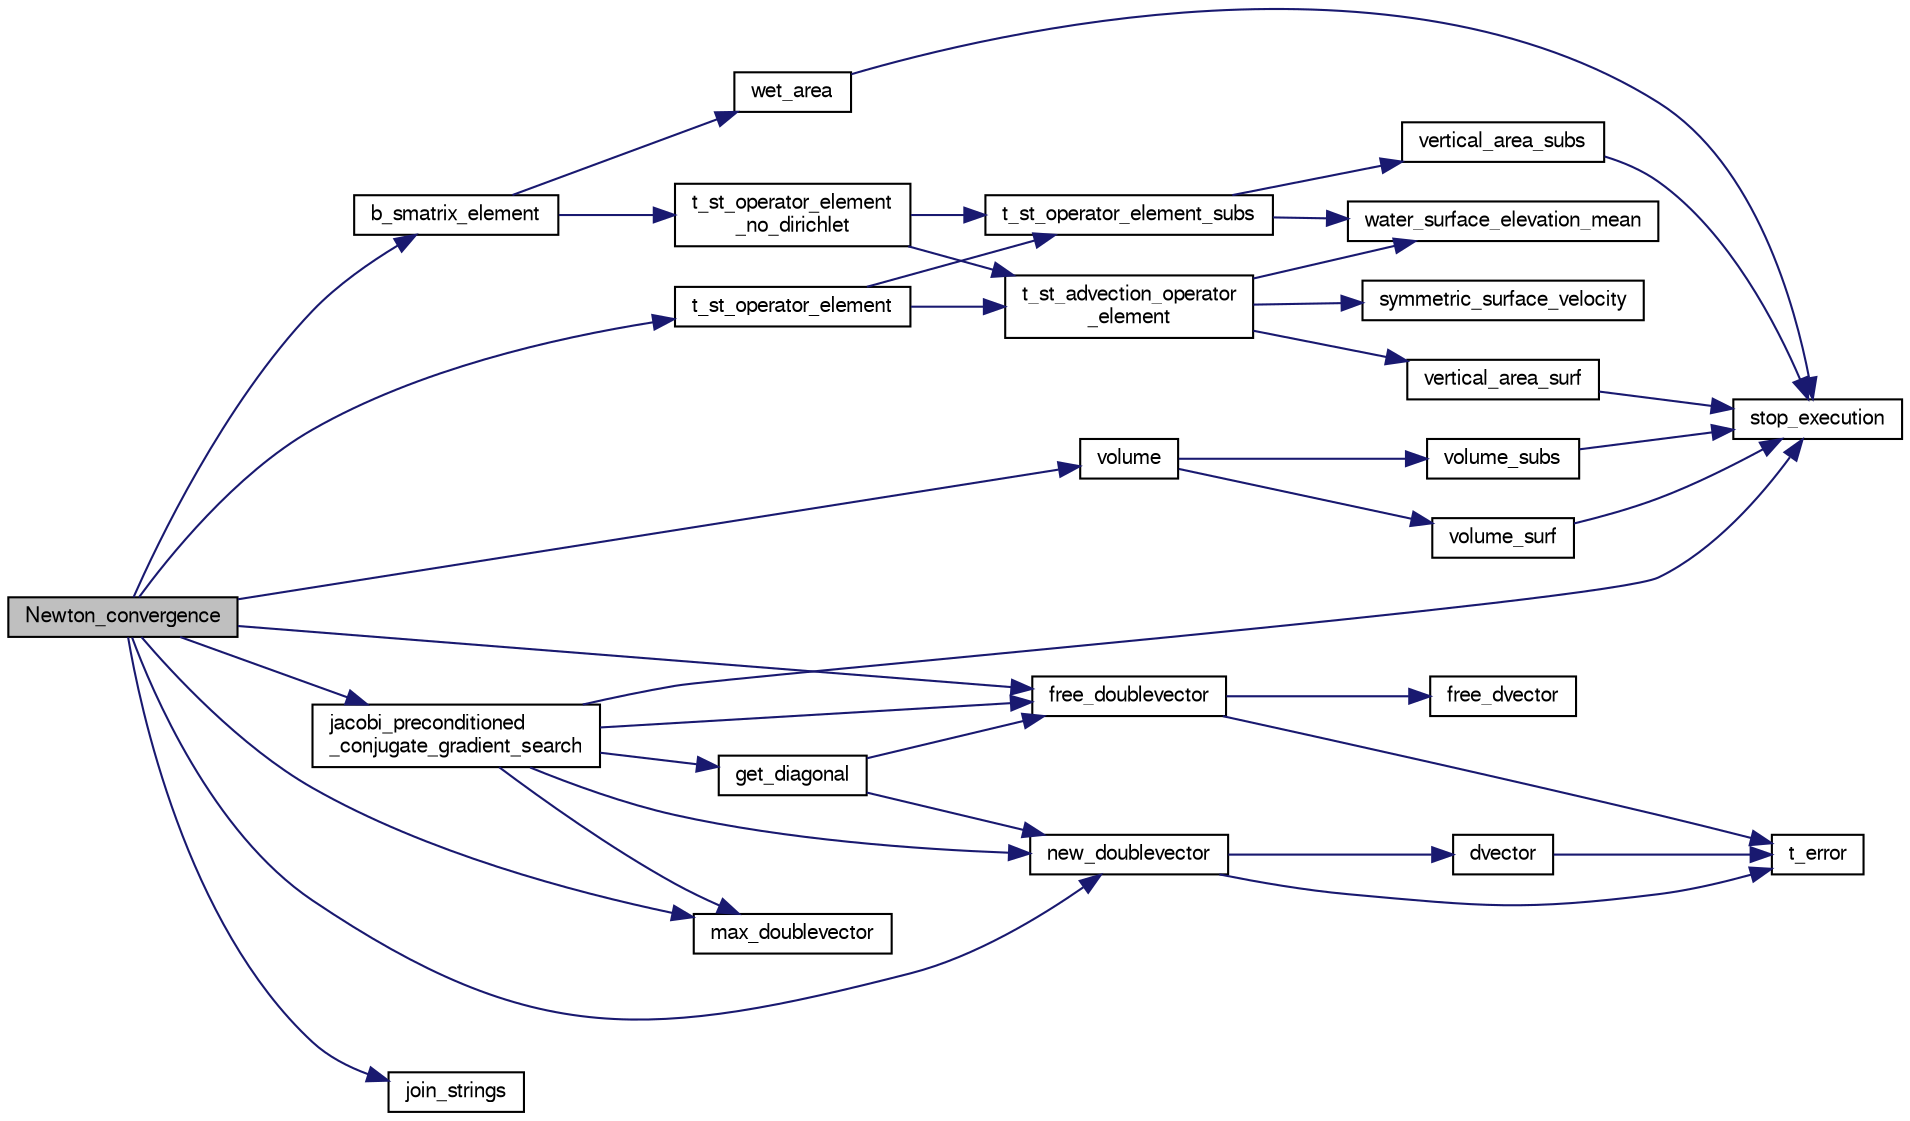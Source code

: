 digraph "Newton_convergence"
{
  bgcolor="transparent";
  edge [fontname="FreeSans",fontsize="10",labelfontname="FreeSans",labelfontsize="10"];
  node [fontname="FreeSans",fontsize="10",shape=record];
  rankdir="LR";
  Node1 [label="Newton_convergence",height=0.2,width=0.4,color="black", fillcolor="grey75", style="filled" fontcolor="black"];
  Node1 -> Node2 [color="midnightblue",fontsize="10",style="solid"];
  Node2 [label="b_smatrix_element",height=0.2,width=0.4,color="black",URL="$b__solver_8c.html#ad14097d21b985bb877fc58e0d63b6be4"];
  Node2 -> Node3 [color="midnightblue",fontsize="10",style="solid"];
  Node3 [label="t_st_operator_element\l_no_dirichlet",height=0.2,width=0.4,color="black",URL="$b__solver_8c.html#a5d82757e02d7bf9264f9138193e87832"];
  Node3 -> Node4 [color="midnightblue",fontsize="10",style="solid"];
  Node4 [label="t_st_operator_element_subs",height=0.2,width=0.4,color="black",URL="$b__solver_8c.html#aa28812ccdb9aa194c69d311db3b6648e"];
  Node4 -> Node5 [color="midnightblue",fontsize="10",style="solid"];
  Node5 [label="water_surface_elevation_mean",height=0.2,width=0.4,color="black",URL="$b__solver_8c.html#a91803fd42436b7e4151bbd2e57be7d41"];
  Node4 -> Node6 [color="midnightblue",fontsize="10",style="solid"];
  Node6 [label="vertical_area_subs",height=0.2,width=0.4,color="black",URL="$b__volumes_8c.html#aba354cc90060c9d911bd47a7c98170cf"];
  Node6 -> Node7 [color="midnightblue",fontsize="10",style="solid"];
  Node7 [label="stop_execution",height=0.2,width=0.4,color="black",URL="$t__utilities_8h.html#aad115bd95a94025215aa780dfcf894aa"];
  Node3 -> Node8 [color="midnightblue",fontsize="10",style="solid"];
  Node8 [label="t_st_advection_operator\l_element",height=0.2,width=0.4,color="black",URL="$b__v__advection_8c.html#a5aeb3dfcddcdffbfeccd32979db2cb49"];
  Node8 -> Node5 [color="midnightblue",fontsize="10",style="solid"];
  Node8 -> Node9 [color="midnightblue",fontsize="10",style="solid"];
  Node9 [label="vertical_area_surf",height=0.2,width=0.4,color="black",URL="$b__volumes_8c.html#a03db2e763463748d2af87419e099363c"];
  Node9 -> Node7 [color="midnightblue",fontsize="10",style="solid"];
  Node8 -> Node10 [color="midnightblue",fontsize="10",style="solid"];
  Node10 [label="symmetric_surface_velocity",height=0.2,width=0.4,color="black",URL="$b__v__advection_8c.html#a90b462038ce0e2e224027de0a94b58d0"];
  Node2 -> Node11 [color="midnightblue",fontsize="10",style="solid"];
  Node11 [label="wet_area",height=0.2,width=0.4,color="black",URL="$b__volumes_8c.html#a7542322fca1abef463947d740d24457e"];
  Node11 -> Node7 [color="midnightblue",fontsize="10",style="solid"];
  Node1 -> Node12 [color="midnightblue",fontsize="10",style="solid"];
  Node12 [label="free_doublevector",height=0.2,width=0.4,color="black",URL="$alloc_8c.html#a9f8d1eb0558ac1ddc1ab2cdbd25eba49"];
  Node12 -> Node13 [color="midnightblue",fontsize="10",style="solid"];
  Node13 [label="t_error",height=0.2,width=0.4,color="black",URL="$error_8c.html#af79ef7c6656ef0f3d2786e2b09c1755f"];
  Node12 -> Node14 [color="midnightblue",fontsize="10",style="solid"];
  Node14 [label="free_dvector",height=0.2,width=0.4,color="black",URL="$alloc_8c.html#a3f159bec2c468d142a1ce6f3158332b5"];
  Node1 -> Node15 [color="midnightblue",fontsize="10",style="solid"];
  Node15 [label="jacobi_preconditioned\l_conjugate_gradient_search",height=0.2,width=0.4,color="black",URL="$preconditioned__conjugate__gradient_8c.html#a68ab2501aa3f614f62b0279a63d708a8"];
  Node15 -> Node16 [color="midnightblue",fontsize="10",style="solid"];
  Node16 [label="new_doublevector",height=0.2,width=0.4,color="black",URL="$alloc_8c.html#a724e4d54ff17ee3caa26463378109887"];
  Node16 -> Node13 [color="midnightblue",fontsize="10",style="solid"];
  Node16 -> Node17 [color="midnightblue",fontsize="10",style="solid"];
  Node17 [label="dvector",height=0.2,width=0.4,color="black",URL="$alloc_8c.html#ae21c4c252ad5d5710ebd03d6f07e40de"];
  Node17 -> Node13 [color="midnightblue",fontsize="10",style="solid"];
  Node15 -> Node18 [color="midnightblue",fontsize="10",style="solid"];
  Node18 [label="get_diagonal",height=0.2,width=0.4,color="black",URL="$preconditioned__conjugate__gradient_8c.html#ab12388fa1ebf00d925c86e6cf8b33555"];
  Node18 -> Node16 [color="midnightblue",fontsize="10",style="solid"];
  Node18 -> Node12 [color="midnightblue",fontsize="10",style="solid"];
  Node15 -> Node7 [color="midnightblue",fontsize="10",style="solid"];
  Node15 -> Node19 [color="midnightblue",fontsize="10",style="solid"];
  Node19 [label="max_doublevector",height=0.2,width=0.4,color="black",URL="$doublevector__utilities_8c.html#a3a020ccefd259981c34b9791cbf4e6dd"];
  Node15 -> Node12 [color="midnightblue",fontsize="10",style="solid"];
  Node1 -> Node20 [color="midnightblue",fontsize="10",style="solid"];
  Node20 [label="join_strings",height=0.2,width=0.4,color="black",URL="$t__io_8c.html#a253a8608d77781c368033af63485c57f"];
  Node1 -> Node19 [color="midnightblue",fontsize="10",style="solid"];
  Node1 -> Node16 [color="midnightblue",fontsize="10",style="solid"];
  Node1 -> Node21 [color="midnightblue",fontsize="10",style="solid"];
  Node21 [label="t_st_operator_element",height=0.2,width=0.4,color="black",URL="$b__solver_8c.html#a092b6742da36d2030755953ce9b20c60"];
  Node21 -> Node4 [color="midnightblue",fontsize="10",style="solid"];
  Node21 -> Node8 [color="midnightblue",fontsize="10",style="solid"];
  Node1 -> Node22 [color="midnightblue",fontsize="10",style="solid"];
  Node22 [label="volume",height=0.2,width=0.4,color="black",URL="$b__volumes_8c.html#a01596e297cd347cfcdde77ebf0f2ba86"];
  Node22 -> Node23 [color="midnightblue",fontsize="10",style="solid"];
  Node23 [label="volume_subs",height=0.2,width=0.4,color="black",URL="$b__volumes_8c.html#a1c66e2d4b15e6e8d0f008b6aee65dc66"];
  Node23 -> Node7 [color="midnightblue",fontsize="10",style="solid"];
  Node22 -> Node24 [color="midnightblue",fontsize="10",style="solid"];
  Node24 [label="volume_surf",height=0.2,width=0.4,color="black",URL="$b__volumes_8c.html#a97fa57952a12ee7928d27550a38975c6"];
  Node24 -> Node7 [color="midnightblue",fontsize="10",style="solid"];
}

